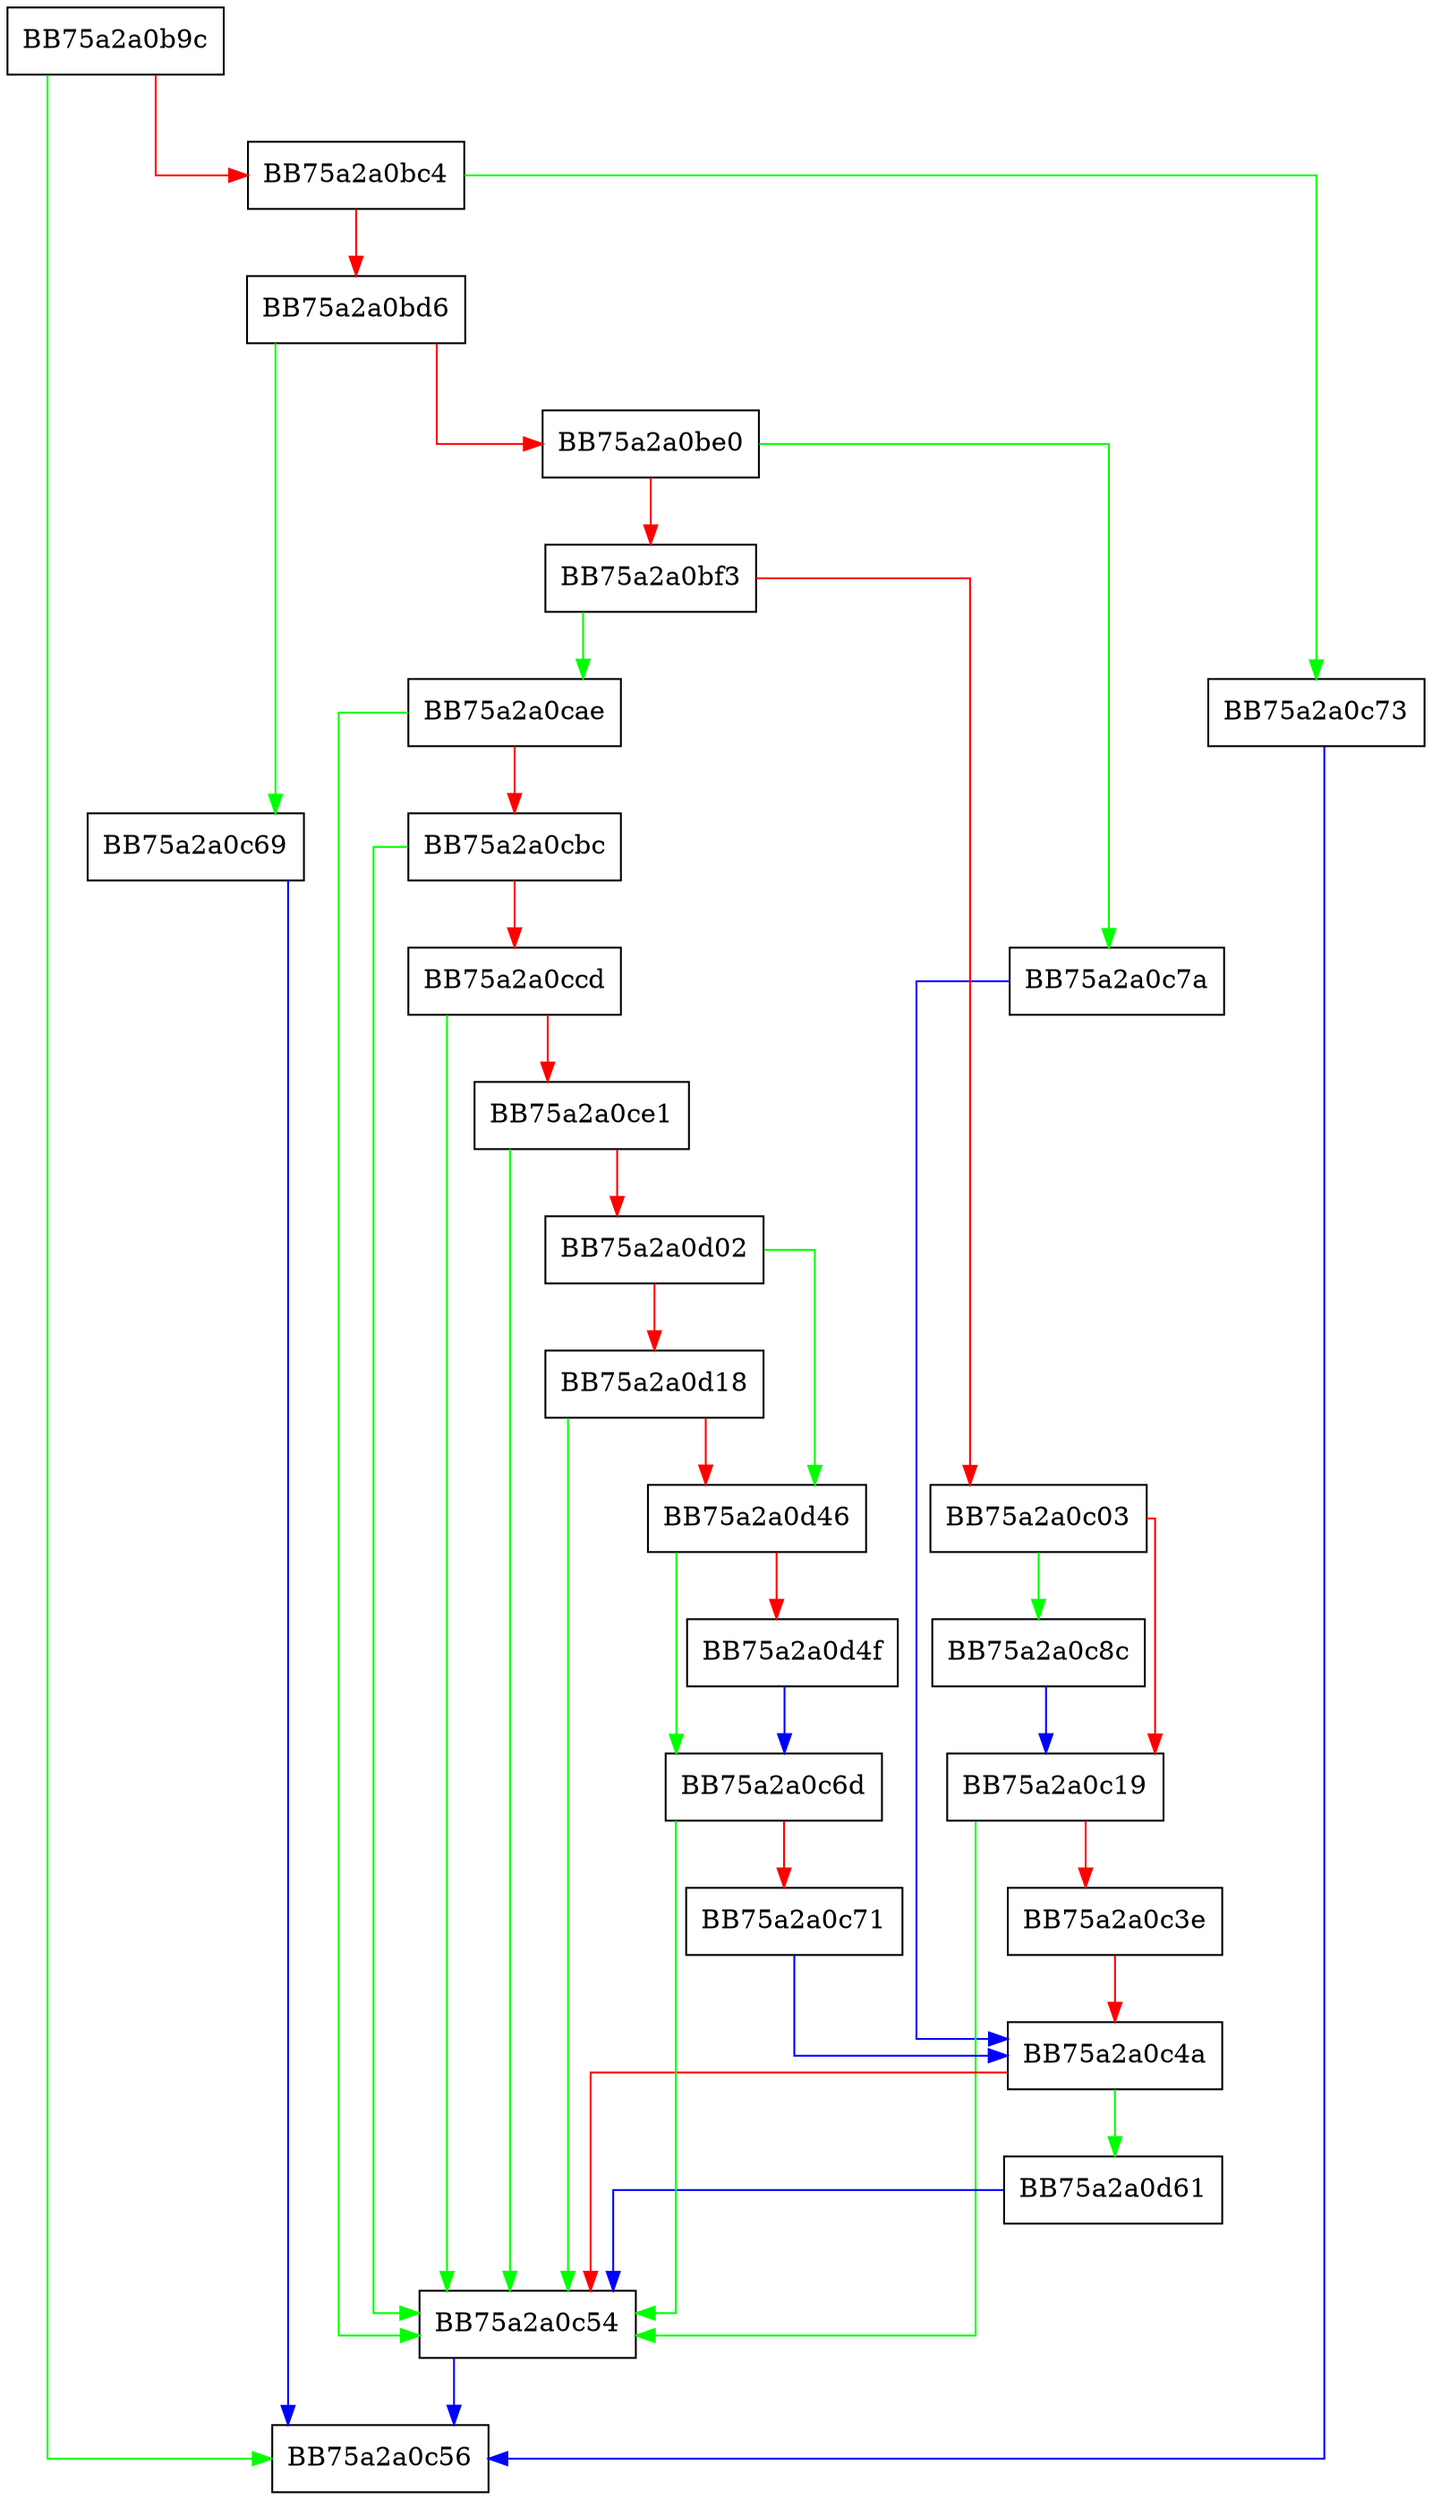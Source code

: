 digraph sqlite3PagerCommitPhaseOne {
  node [shape="box"];
  graph [splines=ortho];
  BB75a2a0b9c -> BB75a2a0c56 [color="green"];
  BB75a2a0b9c -> BB75a2a0bc4 [color="red"];
  BB75a2a0bc4 -> BB75a2a0c73 [color="green"];
  BB75a2a0bc4 -> BB75a2a0bd6 [color="red"];
  BB75a2a0bd6 -> BB75a2a0c69 [color="green"];
  BB75a2a0bd6 -> BB75a2a0be0 [color="red"];
  BB75a2a0be0 -> BB75a2a0c7a [color="green"];
  BB75a2a0be0 -> BB75a2a0bf3 [color="red"];
  BB75a2a0bf3 -> BB75a2a0cae [color="green"];
  BB75a2a0bf3 -> BB75a2a0c03 [color="red"];
  BB75a2a0c03 -> BB75a2a0c8c [color="green"];
  BB75a2a0c03 -> BB75a2a0c19 [color="red"];
  BB75a2a0c19 -> BB75a2a0c54 [color="green"];
  BB75a2a0c19 -> BB75a2a0c3e [color="red"];
  BB75a2a0c3e -> BB75a2a0c4a [color="red"];
  BB75a2a0c4a -> BB75a2a0d61 [color="green"];
  BB75a2a0c4a -> BB75a2a0c54 [color="red"];
  BB75a2a0c54 -> BB75a2a0c56 [color="blue"];
  BB75a2a0c69 -> BB75a2a0c56 [color="blue"];
  BB75a2a0c6d -> BB75a2a0c54 [color="green"];
  BB75a2a0c6d -> BB75a2a0c71 [color="red"];
  BB75a2a0c71 -> BB75a2a0c4a [color="blue"];
  BB75a2a0c73 -> BB75a2a0c56 [color="blue"];
  BB75a2a0c7a -> BB75a2a0c4a [color="blue"];
  BB75a2a0c8c -> BB75a2a0c19 [color="blue"];
  BB75a2a0cae -> BB75a2a0c54 [color="green"];
  BB75a2a0cae -> BB75a2a0cbc [color="red"];
  BB75a2a0cbc -> BB75a2a0c54 [color="green"];
  BB75a2a0cbc -> BB75a2a0ccd [color="red"];
  BB75a2a0ccd -> BB75a2a0c54 [color="green"];
  BB75a2a0ccd -> BB75a2a0ce1 [color="red"];
  BB75a2a0ce1 -> BB75a2a0c54 [color="green"];
  BB75a2a0ce1 -> BB75a2a0d02 [color="red"];
  BB75a2a0d02 -> BB75a2a0d46 [color="green"];
  BB75a2a0d02 -> BB75a2a0d18 [color="red"];
  BB75a2a0d18 -> BB75a2a0c54 [color="green"];
  BB75a2a0d18 -> BB75a2a0d46 [color="red"];
  BB75a2a0d46 -> BB75a2a0c6d [color="green"];
  BB75a2a0d46 -> BB75a2a0d4f [color="red"];
  BB75a2a0d4f -> BB75a2a0c6d [color="blue"];
  BB75a2a0d61 -> BB75a2a0c54 [color="blue"];
}